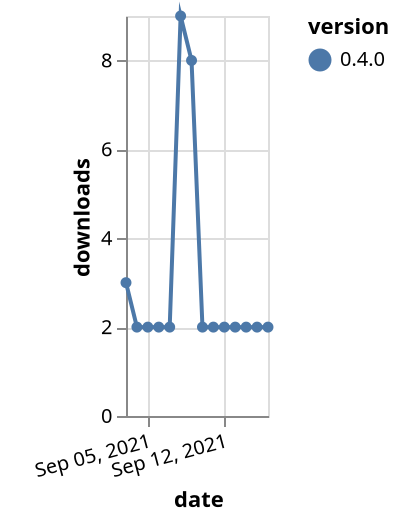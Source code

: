{"$schema": "https://vega.github.io/schema/vega-lite/v5.json", "description": "A simple bar chart with embedded data.", "data": {"values": [{"date": "2021-09-03", "total": 3149, "delta": 3, "version": "0.4.0"}, {"date": "2021-09-04", "total": 3151, "delta": 2, "version": "0.4.0"}, {"date": "2021-09-05", "total": 3153, "delta": 2, "version": "0.4.0"}, {"date": "2021-09-06", "total": 3155, "delta": 2, "version": "0.4.0"}, {"date": "2021-09-07", "total": 3157, "delta": 2, "version": "0.4.0"}, {"date": "2021-09-08", "total": 3166, "delta": 9, "version": "0.4.0"}, {"date": "2021-09-09", "total": 3174, "delta": 8, "version": "0.4.0"}, {"date": "2021-09-10", "total": 3176, "delta": 2, "version": "0.4.0"}, {"date": "2021-09-11", "total": 3178, "delta": 2, "version": "0.4.0"}, {"date": "2021-09-12", "total": 3180, "delta": 2, "version": "0.4.0"}, {"date": "2021-09-13", "total": 3182, "delta": 2, "version": "0.4.0"}, {"date": "2021-09-14", "total": 3184, "delta": 2, "version": "0.4.0"}, {"date": "2021-09-15", "total": 3186, "delta": 2, "version": "0.4.0"}, {"date": "2021-09-16", "total": 3188, "delta": 2, "version": "0.4.0"}]}, "width": "container", "mark": {"type": "line", "point": {"filled": true}}, "encoding": {"x": {"field": "date", "type": "temporal", "timeUnit": "yearmonthdate", "title": "date", "axis": {"labelAngle": -15}}, "y": {"field": "delta", "type": "quantitative", "title": "downloads"}, "color": {"field": "version", "type": "nominal"}, "tooltip": {"field": "delta"}}}